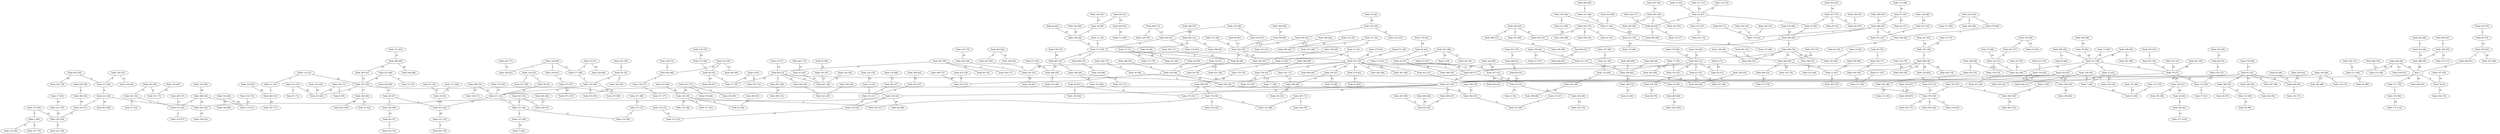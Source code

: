 graph arbol_dijkstra_G_1 {
    "1" [label="Raiz 1"];
    "70" [label="Nodo 70 (4)"];
    "343" [label="Nodo 343 (10)"];
    "439" [label="Nodo 439 (17)"];
    "186" [label="Nodo 186 (19)"];
    "76" [label="Nodo 76 (21)"];
    "251" [label="Nodo 251 (22)"];
    "99" [label="Nodo 99 (23)"];
    "316" [label="Nodo 316 (24)"];
    "423" [label="Nodo 423 (27)"];
    "467" [label="Nodo 467 (28)"];
    "262" [label="Nodo 262 (28)"];
    "307" [label="Nodo 307 (29)"];
    "115" [label="Nodo 115 (30)"];
    "442" [label="Nodo 442 (31)"];
    "42" [label="Nodo 42 (31)"];
    "18" [label="Nodo 18 (32)"];
    "411" [label="Nodo 411 (32)"];
    "63" [label="Nodo 63 (33)"];
    "469" [label="Nodo 469 (33)"];
    "213" [label="Nodo 213 (33)"];
    "12" [label="Nodo 12 (34)"];
    "204" [label="Nodo 204 (34)"];
    "222" [label="Nodo 222 (36)"];
    "489" [label="Nodo 489 (36)"];
    "306" [label="Nodo 306 (36)"];
    "163" [label="Nodo 163 (37)"];
    "303" [label="Nodo 303 (38)"];
    "313" [label="Nodo 313 (39)"];
    "57" [label="Nodo 57 (39)"];
    "464" [label="Nodo 464 (40)"];
    "81" [label="Nodo 81 (41)"];
    "285" [label="Nodo 285 (41)"];
    "194" [label="Nodo 194 (41)"];
    "487" [label="Nodo 487 (41)"];
    "420" [label="Nodo 420 (41)"];
    "145" [label="Nodo 145 (42)"];
    "219" [label="Nodo 219 (42)"];
    "206" [label="Nodo 206 (42)"];
    "176" [label="Nodo 176 (42)"];
    "89" [label="Nodo 89 (43)"];
    "429" [label="Nodo 429 (43)"];
    "32" [label="Nodo 32 (43)"];
    "49" [label="Nodo 49 (43)"];
    "175" [label="Nodo 175 (44)"];
    "461" [label="Nodo 461 (44)"];
    "351" [label="Nodo 351 (44)"];
    "160" [label="Nodo 160 (44)"];
    "486" [label="Nodo 486 (44)"];
    "196" [label="Nodo 196 (44)"];
    "445" [label="Nodo 445 (44)"];
    "103" [label="Nodo 103 (44)"];
    "372" [label="Nodo 372 (44)"];
    "54" [label="Nodo 54 (44)"];
    "221" [label="Nodo 221 (44)"];
    "415" [label="Nodo 415 (44)"];
    "430" [label="Nodo 430 (44)"];
    "378" [label="Nodo 378 (45)"];
    "375" [label="Nodo 375 (45)"];
    "369" [label="Nodo 369 (45)"];
    "319" [label="Nodo 319 (46)"];
    "238" [label="Nodo 238 (46)"];
    "366" [label="Nodo 366 (46)"];
    "119" [label="Nodo 119 (46)"];
    "406" [label="Nodo 406 (46)"];
    "55" [label="Nodo 55 (46)"];
    "36" [label="Nodo 36 (46)"];
    "454" [label="Nodo 454 (46)"];
    "250" [label="Nodo 250 (47)"];
    "56" [label="Nodo 56 (47)"];
    "48" [label="Nodo 48 (47)"];
    "214" [label="Nodo 214 (47)"];
    "436" [label="Nodo 436 (47)"];
    "364" [label="Nodo 364 (47)"];
    "34" [label="Nodo 34 (48)"];
    "453" [label="Nodo 453 (48)"];
    "488" [label="Nodo 488 (48)"];
    "258" [label="Nodo 258 (48)"];
    "7" [label="Nodo 7 (48)"];
    "337" [label="Nodo 337 (48)"];
    "125" [label="Nodo 125 (48)"];
    "189" [label="Nodo 189 (48)"];
    "188" [label="Nodo 188 (49)"];
    "282" [label="Nodo 282 (49)"];
    "96" [label="Nodo 96 (49)"];
    "342" [label="Nodo 342 (49)"];
    "422" [label="Nodo 422 (49)"];
    "177" [label="Nodo 177 (49)"];
    "288" [label="Nodo 288 (49)"];
    "90" [label="Nodo 90 (49)"];
    "397" [label="Nodo 397 (49)"];
    "389" [label="Nodo 389 (50)"];
    "432" [label="Nodo 432 (50)"];
    "386" [label="Nodo 386 (50)"];
    "304" [label="Nodo 304 (50)"];
    "418" [label="Nodo 418 (50)"];
    "248" [label="Nodo 248 (50)"];
    "470" [label="Nodo 470 (50)"];
    "405" [label="Nodo 405 (50)"];
    "476" [label="Nodo 476 (50)"];
    "245" [label="Nodo 245 (50)"];
    "67" [label="Nodo 67 (50)"];
    "193" [label="Nodo 193 (51)"];
    "181" [label="Nodo 181 (51)"];
    "495" [label="Nodo 495 (51)"];
    "14" [label="Nodo 14 (51)"];
    "334" [label="Nodo 334 (51)"];
    "27" [label="Nodo 27 (51)"];
    "494" [label="Nodo 494 (51)"];
    "171" [label="Nodo 171 (51)"];
    "446" [label="Nodo 446 (51)"];
    "278" [label="Nodo 278 (51)"];
    "315" [label="Nodo 315 (51)"];
    "133" [label="Nodo 133 (51)"];
    "355" [label="Nodo 355 (51)"];
    "58" [label="Nodo 58 (51)"];
    "33" [label="Nodo 33 (52)"];
    "174" [label="Nodo 174 (52)"];
    "237" [label="Nodo 237 (52)"];
    "359" [label="Nodo 359 (52)"];
    "361" [label="Nodo 361 (52)"];
    "365" [label="Nodo 365 (52)"];
    "118" [label="Nodo 118 (52)"];
    "328" [label="Nodo 328 (53)"];
    "451" [label="Nodo 451 (53)"];
    "187" [label="Nodo 187 (53)"];
    "88" [label="Nodo 88 (53)"];
    "450" [label="Nodo 450 (53)"];
    "247" [label="Nodo 247 (53)"];
    "327" [label="Nodo 327 (53)"];
    "190" [label="Nodo 190 (54)"];
    "354" [label="Nodo 354 (54)"];
    "10" [label="Nodo 10 (54)"];
    "51" [label="Nodo 51 (54)"];
    "326" [label="Nodo 326 (54)"];
    "390" [label="Nodo 390 (54)"];
    "166" [label="Nodo 166 (54)"];
    "459" [label="Nodo 459 (54)"];
    "350" [label="Nodo 350 (55)"];
    "320" [label="Nodo 320 (55)"];
    "491" [label="Nodo 491 (55)"];
    "69" [label="Nodo 69 (55)"];
    "95" [label="Nodo 95 (55)"];
    "228" [label="Nodo 228 (55)"];
    "460" [label="Nodo 460 (55)"];
    "396" [label="Nodo 396 (55)"];
    "38" [label="Nodo 38 (55)"];
    "345" [label="Nodo 345 (55)"];
    "30" [label="Nodo 30 (55)"];
    "384" [label="Nodo 384 (55)"];
    "19" [label="Nodo 19 (55)"];
    "468" [label="Nodo 468 (55)"];
    "438" [label="Nodo 438 (56)"];
    "305" [label="Nodo 305 (56)"];
    "394" [label="Nodo 394 (56)"];
    "370" [label="Nodo 370 (56)"];
    "339" [label="Nodo 339 (56)"];
    "83" [label="Nodo 83 (56)"];
    "46" [label="Nodo 46 (56)"];
    "110" [label="Nodo 110 (56)"];
    "77" [label="Nodo 77 (56)"];
    "236" [label="Nodo 236 (56)"];
    "232" [label="Nodo 232 (56)"];
    "123" [label="Nodo 123 (57)"];
    "273" [label="Nodo 273 (57)"];
    "311" [label="Nodo 311 (57)"];
    "263" [label="Nodo 263 (57)"];
    "205" [label="Nodo 205 (57)"];
    "217" [label="Nodo 217 (57)"];
    "362" [label="Nodo 362 (57)"];
    "443" [label="Nodo 443 (57)"];
    "74" [label="Nodo 74 (57)"];
    "195" [label="Nodo 195 (57)"];
    "358" [label="Nodo 358 (58)"];
    "428" [label="Nodo 428 (58)"];
    "254" [label="Nodo 254 (58)"];
    "230" [label="Nodo 230 (58)"];
    "493" [label="Nodo 493 (58)"];
    "400" [label="Nodo 400 (58)"];
    "421" [label="Nodo 421 (58)"];
    "368" [label="Nodo 368 (58)"];
    "441" [label="Nodo 441 (59)"];
    "435" [label="Nodo 435 (59)"];
    "348" [label="Nodo 348 (59)"];
    "29" [label="Nodo 29 (59)"];
    "299" [label="Nodo 299 (59)"];
    "425" [label="Nodo 425 (59)"];
    "360" [label="Nodo 360 (59)"];
    "385" [label="Nodo 385 (59)"];
    "140" [label="Nodo 140 (59)"];
    "431" [label="Nodo 431 (59)"];
    "20" [label="Nodo 20 (59)"];
    "466" [label="Nodo 466 (59)"];
    "490" [label="Nodo 490 (59)"];
    "71" [label="Nodo 71 (59)"];
    "203" [label="Nodo 203 (59)"];
    "395" [label="Nodo 395 (60)"];
    "433" [label="Nodo 433 (60)"];
    "498" [label="Nodo 498 (60)"];
    "393" [label="Nodo 393 (60)"];
    "484" [label="Nodo 484 (60)"];
    "60" [label="Nodo 60 (60)"];
    "132" [label="Nodo 132 (60)"];
    "497" [label="Nodo 497 (60)"];
    "336" [label="Nodo 336 (60)"];
    "407" [label="Nodo 407 (60)"];
    "330" [label="Nodo 330 (60)"];
    "480" [label="Nodo 480 (61)"];
    "22" [label="Nodo 22 (61)"];
    "208" [label="Nodo 208 (61)"];
    "149" [label="Nodo 149 (61)"];
    "267" [label="Nodo 267 (61)"];
    "352" [label="Nodo 352 (61)"];
    "114" [label="Nodo 114 (61)"];
    "377" [label="Nodo 377 (61)"];
    "37" [label="Nodo 37 (61)"];
    "40" [label="Nodo 40 (61)"];
    "82" [label="Nodo 82 (62)"];
    "11" [label="Nodo 11 (62)"];
    "53" [label="Nodo 53 (62)"];
    "64" [label="Nodo 64 (62)"];
    "41" [label="Nodo 41 (62)"];
    "100" [label="Nodo 100 (62)"];
    "274" [label="Nodo 274 (62)"];
    "134" [label="Nodo 134 (62)"];
    "257" [label="Nodo 257 (62)"];
    "427" [label="Nodo 427 (62)"];
    "229" [label="Nodo 229 (62)"];
    "168" [label="Nodo 168 (62)"];
    "447" [label="Nodo 447 (62)"];
    "279" [label="Nodo 279 (62)"];
    "25" [label="Nodo 25 (62)"];
    "180" [label="Nodo 180 (62)"];
    "483" [label="Nodo 483 (62)"];
    "243" [label="Nodo 243 (63)"];
    "138" [label="Nodo 138 (63)"];
    "458" [label="Nodo 458 (63)"];
    "272" [label="Nodo 272 (63)"];
    "116" [label="Nodo 116 (63)"];
    "165" [label="Nodo 165 (63)"];
    "296" [label="Nodo 296 (63)"];
    "47" [label="Nodo 47 (63)"];
    "479" [label="Nodo 479 (63)"];
    "218" [label="Nodo 218 (63)"];
    "367" [label="Nodo 367 (63)"];
    "9" [label="Nodo 9 (63)"];
    "231" [label="Nodo 231 (63)"];
    "266" [label="Nodo 266 (64)"];
    "297" [label="Nodo 297 (64)"];
    "184" [label="Nodo 184 (64)"];
    "52" [label="Nodo 52 (64)"];
    "276" [label="Nodo 276 (64)"];
    "127" [label="Nodo 127 (64)"];
    "239" [label="Nodo 239 (64)"];
    "462" [label="Nodo 462 (64)"];
    "381" [label="Nodo 381 (64)"];
    "270" [label="Nodo 270 (64)"];
    "128" [label="Nodo 128 (64)"];
    "233" [label="Nodo 233 (64)"];
    "398" [label="Nodo 398 (65)"];
    "242" [label="Nodo 242 (65)"];
    "261" [label="Nodo 261 (65)"];
    "346" [label="Nodo 346 (65)"];
    "448" [label="Nodo 448 (65)"];
    "224" [label="Nodo 224 (65)"];
    "357" [label="Nodo 357 (65)"];
    "404" [label="Nodo 404 (65)"];
    "301" [label="Nodo 301 (66)"];
    "91" [label="Nodo 91 (66)"];
    "241" [label="Nodo 241 (66)"];
    "15" [label="Nodo 15 (66)"];
    "101" [label="Nodo 101 (66)"];
    "414" [label="Nodo 414 (66)"];
    "144" [label="Nodo 144 (66)"];
    "156" [label="Nodo 156 (66)"];
    "482" [label="Nodo 482 (66)"];
    "240" [label="Nodo 240 (66)"];
    "463" [label="Nodo 463 (66)"];
    "416" [label="Nodo 416 (66)"];
    "211" [label="Nodo 211 (66)"];
    "283" [label="Nodo 283 (66)"];
    "158" [label="Nodo 158 (67)"];
    "456" [label="Nodo 456 (67)"];
    "141" [label="Nodo 141 (67)"];
    "473" [label="Nodo 473 (67)"];
    "477" [label="Nodo 477 (67)"];
    "39" [label="Nodo 39 (67)"];
    "113" [label="Nodo 113 (67)"];
    "500" [label="Nodo 500 (67)"];
    "191" [label="Nodo 191 (67)"];
    "108" [label="Nodo 108 (68)"];
    "333" [label="Nodo 333 (68)"];
    "293" [label="Nodo 293 (68)"];
    "50" [label="Nodo 50 (68)"];
    "66" [label="Nodo 66 (68)"];
    "474" [label="Nodo 474 (68)"];
    "225" [label="Nodo 225 (68)"];
    "376" [label="Nodo 376 (68)"];
    "220" [label="Nodo 220 (68)"];
    "269" [label="Nodo 269 (68)"];
    "291" [label="Nodo 291 (68)"];
    "287" [label="Nodo 287 (68)"];
    "2" [label="Nodo 2 (68)"];
    "122" [label="Nodo 122 (68)"];
    "349" [label="Nodo 349 (68)"];
    "124" [label="Nodo 124 (68)"];
    "485" [label="Nodo 485 (69)"];
    "318" [label="Nodo 318 (69)"];
    "449" [label="Nodo 449 (69)"];
    "417" [label="Nodo 417 (69)"];
    "265" [label="Nodo 265 (69)"];
    "148" [label="Nodo 148 (69)"];
    "471" [label="Nodo 471 (69)"];
    "152" [label="Nodo 152 (69)"];
    "13" [label="Nodo 13 (69)"];
    "286" [label="Nodo 286 (69)"];
    "437" [label="Nodo 437 (70)"];
    "94" [label="Nodo 94 (70)"];
    "412" [label="Nodo 412 (70)"];
    "452" [label="Nodo 452 (70)"];
    "252" [label="Nodo 252 (70)"];
    "112" [label="Nodo 112 (70)"];
    "383" [label="Nodo 383 (70)"];
    "492" [label="Nodo 492 (70)"];
    "5" [label="Nodo 5 (70)"];
    "215" [label="Nodo 215 (70)"];
    "434" [label="Nodo 434 (70)"];
    "59" [label="Nodo 59 (70)"];
    "312" [label="Nodo 312 (70)"];
    "35" [label="Nodo 35 (70)"];
    "314" [label="Nodo 314 (71)"];
    "6" [label="Nodo 6 (71)"];
    "162" [label="Nodo 162 (71)"];
    "106" [label="Nodo 106 (71)"];
    "164" [label="Nodo 164 (71)"];
    "387" [label="Nodo 387 (71)"];
    "178" [label="Nodo 178 (71)"];
    "292" [label="Nodo 292 (71)"];
    "331" [label="Nodo 331 (71)"];
    "391" [label="Nodo 391 (72)"];
    "80" [label="Nodo 80 (72)"];
    "72" [label="Nodo 72 (72)"];
    "481" [label="Nodo 481 (72)"];
    "321" [label="Nodo 321 (72)"];
    "444" [label="Nodo 444 (72)"];
    "341" [label="Nodo 341 (72)"];
    "388" [label="Nodo 388 (72)"];
    "31" [label="Nodo 31 (72)"];
    "249" [label="Nodo 249 (72)"];
    "169" [label="Nodo 169 (72)"];
    "310" [label="Nodo 310 (72)"];
    "295" [label="Nodo 295 (72)"];
    "84" [label="Nodo 84 (73)"];
    "496" [label="Nodo 496 (73)"];
    "455" [label="Nodo 455 (73)"];
    "289" [label="Nodo 289 (73)"];
    "135" [label="Nodo 135 (73)"];
    "325" [label="Nodo 325 (73)"];
    "410" [label="Nodo 410 (74)"];
    "85" [label="Nodo 85 (74)"];
    "379" [label="Nodo 379 (74)"];
    "212" [label="Nodo 212 (74)"];
    "223" [label="Nodo 223 (74)"];
    "182" [label="Nodo 182 (74)"];
    "290" [label="Nodo 290 (74)"];
    "202" [label="Nodo 202 (74)"];
    "21" [label="Nodo 21 (74)"];
    "4" [label="Nodo 4 (74)"];
    "192" [label="Nodo 192 (74)"];
    "139" [label="Nodo 139 (74)"];
    "120" [label="Nodo 120 (74)"];
    "161" [label="Nodo 161 (74)"];
    "44" [label="Nodo 44 (75)"];
    "268" [label="Nodo 268 (75)"];
    "97" [label="Nodo 97 (75)"];
    "167" [label="Nodo 167 (75)"];
    "129" [label="Nodo 129 (75)"];
    "419" [label="Nodo 419 (76)"];
    "329" [label="Nodo 329 (76)"];
    "62" [label="Nodo 62 (76)"];
    "401" [label="Nodo 401 (76)"];
    "154" [label="Nodo 154 (76)"];
    "104" [label="Nodo 104 (76)"];
    "107" [label="Nodo 107 (76)"];
    "256" [label="Nodo 256 (77)"];
    "317" [label="Nodo 317 (77)"];
    "424" [label="Nodo 424 (77)"];
    "281" [label="Nodo 281 (77)"];
    "153" [label="Nodo 153 (77)"];
    "457" [label="Nodo 457 (77)"];
    "259" [label="Nodo 259 (77)"];
    "275" [label="Nodo 275 (77)"];
    "87" [label="Nodo 87 (78)"];
    "244" [label="Nodo 244 (78)"];
    "8" [label="Nodo 8 (78)"];
    "98" [label="Nodo 98 (78)"];
    "126" [label="Nodo 126 (78)"];
    "93" [label="Nodo 93 (78)"];
    "150" [label="Nodo 150 (78)"];
    "465" [label="Nodo 465 (78)"];
    "374" [label="Nodo 374 (78)"];
    "68" [label="Nodo 68 (79)"];
    "151" [label="Nodo 151 (79)"];
    "338" [label="Nodo 338 (79)"];
    "324" [label="Nodo 324 (79)"];
    "117" [label="Nodo 117 (79)"];
    "235" [label="Nodo 235 (79)"];
    "142" [label="Nodo 142 (80)"];
    "197" [label="Nodo 197 (80)"];
    "201" [label="Nodo 201 (80)"];
    "155" [label="Nodo 155 (80)"];
    "185" [label="Nodo 185 (80)"];
    "323" [label="Nodo 323 (80)"];
    "392" [label="Nodo 392 (80)"];
    "344" [label="Nodo 344 (81)"];
    "260" [label="Nodo 260 (81)"];
    "102" [label="Nodo 102 (81)"];
    "332" [label="Nodo 332 (81)"];
    "61" [label="Nodo 61 (81)"];
    "86" [label="Nodo 86 (81)"];
    "143" [label="Nodo 143 (82)"];
    "78" [label="Nodo 78 (82)"];
    "16" [label="Nodo 16 (82)"];
    "198" [label="Nodo 198 (82)"];
    "3" [label="Nodo 3 (82)"];
    "371" [label="Nodo 371 (82)"];
    "300" [label="Nodo 300 (82)"];
    "73" [label="Nodo 73 (82)"];
    "200" [label="Nodo 200 (82)"];
    "23" [label="Nodo 23 (82)"];
    "105" [label="Nodo 105 (82)"];
    "43" [label="Nodo 43 (83)"];
    "121" [label="Nodo 121 (83)"];
    "147" [label="Nodo 147 (83)"];
    "28" [label="Nodo 28 (83)"];
    "440" [label="Nodo 440 (83)"];
    "294" [label="Nodo 294 (83)"];
    "309" [label="Nodo 309 (83)"];
    "335" [label="Nodo 335 (84)"];
    "399" [label="Nodo 399 (84)"];
    "157" [label="Nodo 157 (84)"];
    "75" [label="Nodo 75 (84)"];
    "24" [label="Nodo 24 (84)"];
    "499" [label="Nodo 499 (85)"];
    "255" [label="Nodo 255 (85)"];
    "183" [label="Nodo 183 (85)"];
    "363" [label="Nodo 363 (85)"];
    "130" [label="Nodo 130 (86)"];
    "136" [label="Nodo 136 (86)"];
    "478" [label="Nodo 478 (86)"];
    "356" [label="Nodo 356 (86)"];
    "373" [label="Nodo 373 (86)"];
    "403" [label="Nodo 403 (86)"];
    "234" [label="Nodo 234 (86)"];
    "408" [label="Nodo 408 (86)"];
    "111" [label="Nodo 111 (86)"];
    "353" [label="Nodo 353 (86)"];
    "380" [label="Nodo 380 (86)"];
    "409" [label="Nodo 409 (87)"];
    "413" [label="Nodo 413 (87)"];
    "271" [label="Nodo 271 (88)"];
    "92" [label="Nodo 92 (88)"];
    "246" [label="Nodo 246 (88)"];
    "173" [label="Nodo 173 (88)"];
    "382" [label="Nodo 382 (88)"];
    "347" [label="Nodo 347 (88)"];
    "199" [label="Nodo 199 (88)"];
    "253" [label="Nodo 253 (89)"];
    "302" [label="Nodo 302 (90)"];
    "131" [label="Nodo 131 (90)"];
    "26" [label="Nodo 26 (90)"];
    "159" [label="Nodo 159 (90)"];
    "226" [label="Nodo 226 (90)"];
    "79" [label="Nodo 79 (90)"];
    "264" [label="Nodo 264 (91)"];
    "207" [label="Nodo 207 (92)"];
    "179" [label="Nodo 179 (92)"];
    "109" [label="Nodo 109 (92)"];
    "17" [label="Nodo 17 (93)"];
    "216" [label="Nodo 216 (93)"];
    "172" [label="Nodo 172 (94)"];
    "402" [label="Nodo 402 (95)"];
    "146" [label="Nodo 146 (96)"];
    "45" [label="Nodo 45 (96)"];
    "472" [label="Nodo 472 (97)"];
    "308" [label="Nodo 308 (97)"];
    "284" [label="Nodo 284 (98)"];
    "298" [label="Nodo 298 (98)"];
    "209" [label="Nodo 209 (98)"];
    "280" [label="Nodo 280 (98)"];
    "137" [label="Nodo 137 (98)"];
    "227" [label="Nodo 227 (99)"];
    "65" [label="Nodo 65 (99)"];
    "322" [label="Nodo 322 (99)"];
    "210" [label="Nodo 210 (101)"];
    "277" [label="Nodo 277 (102)"];
    "340" [label="Nodo 340 (104)"];
    "426" [label="Nodo 426 (106)"];
    "475" [label="Nodo 475 (107)"];
    "170" [label="Nodo 170 (116)"];
    270 -- 2 [label="4"];
    3 -- 385 [label="23"];
    42 -- 4 [label="43"];
    453 -- 5 [label="22"];
    6 -- 58 [label="20"];
    32 -- 7 [label="5"];
    164 -- 8 [label="7"];
    9 -- 57 [label="24"];
    10 -- 56 [label="7"];
    11 -- 484 [label="2"];
    12 -- 115 [label="4"];
    13 -- 313 [label="30"];
    14 -- 177 [label="2"];
    15 -- 431 [label="7"];
    16 -- 476 [label="32"];
    17 -- 212 [label="19"];
    18 -- 439 [label="15"];
    19 -- 238 [label="9"];
    20 -- 238 [label="13"];
    225 -- 21 [label="6"];
    406 -- 22 [label="15"];
    156 -- 23 [label="16"];
    249 -- 24 [label="12"];
    25 -- 393 [label="2"];
    152 -- 26 [label="21"];
    27 -- 96 [label="2"];
    194 -- 28 [label="42"];
    29 -- 415 [label="15"];
    30 -- 103 [label="11"];
    31 -- 15 [label="6"];
    313 -- 32 [label="4"];
    33 -- 315 [label="1"];
    34 -- 343 [label="38"];
    35 -- 342 [label="21"];
    36 -- 160 [label="2"];
    110 -- 37 [label="5"];
    38 -- 411 [label="23"];
    386 -- 39 [label="17"];
    40 -- 278 [label="10"];
    41 -- 461 [label="18"];
    423 -- 42 [label="4"];
    274 -- 43 [label="21"];
    67 -- 44 [label="25"];
    45 -- 448 [label="31"];
    56 -- 46 [label="9"];
    361 -- 47 [label="11"];
    48 -- 415 [label="3"];
    49 -- 57 [label="4"];
    50 -- 20 [label="9"];
    118 -- 51 [label="2"];
    140 -- 52 [label="5"];
    366 -- 53 [label="16"];
    439 -- 54 [label="27"];
    55 -- 206 [label="4"];
    56 -- 55 [label="1"];
    99 -- 57 [label="16"];
    442 -- 58 [label="20"];
    96 -- 59 [label="21"];
    188 -- 60 [label="11"];
    492 -- 61 [label="11"];
    180 -- 62 [label="14"];
    442 -- 63 [label="2"];
    64 -- 160 [label="18"];
    65 -- 191 [label="32"];
    316 -- 66 [label="44"];
    67 -- 288 [label="1"];
    68 -- 135 [label="6"];
    69 -- 42 [label="24"];
    1 -- 70 [label="4"];
    378 -- 71 [label="14"];
    72 -- 303 [label="34"];
    337 -- 73 [label="34"];
    74 -- 99 [label="34"];
    75 -- 334 [label="33"];
    76 -- 343 [label="11"];
    77 -- 355 [label="5"];
    78 -- 313 [label="43"];
    250 -- 79 [label="43"];
    80 -- 174 [label="20"];
    81 -- 343 [label="31"];
    82 -- 114 [label="1"];
    364 -- 83 [label="9"];
    258 -- 84 [label="25"];
    85 -- 229 [label="12"];
    86 -- 262 [label="53"];
    87 -- 29 [label="19"];
    88 -- 36 [label="7"];
    206 -- 89 [label="1"];
    90 -- 262 [label="21"];
    7 -- 91 [label="18"];
    127 -- 92 [label="24"];
    93 -- 259 [label="1"];
    407 -- 94 [label="10"];
    327 -- 95 [label="2"];
    262 -- 96 [label="21"];
    252 -- 97 [label="5"];
    435 -- 98 [label="19"];
    99 -- 186 [label="4"];
    336 -- 100 [label="2"];
    101 -- 11 [label="4"];
    368 -- 102 [label="23"];
    103 -- 411 [label="12"];
    104 -- 384 [label="21"];
    105 -- 219 [label="40"];
    468 -- 106 [label="16"];
    2 -- 107 [label="8"];
    108 -- 342 [label="19"];
    109 -- 363 [label="7"];
    76 -- 110 [label="35"];
    458 -- 111 [label="23"];
    112 -- 91 [label="4"];
    113 -- 241 [label="1"];
    114 -- 439 [label="44"];
    115 -- 251 [label="8"];
    116 -- 360 [label="4"];
    27 -- 117 [label="28"];
    118 -- 307 [label="23"];
    119 -- 420 [label="5"];
    120 -- 237 [label="22"];
    121 -- 498 [label="23"];
    297 -- 122 [label="4"];
    56 -- 123 [label="10"];
    124 -- 362 [label="11"];
    464 -- 125 [label="8"];
    126 -- 33 [label="26"];
    464 -- 127 [label="24"];
    489 -- 128 [label="28"];
    144 -- 129 [label="9"];
    130 -- 442 [label="55"];
    392 -- 131 [label="10"];
    132 -- 430 [label="16"];
    486 -- 133 [label="7"];
    134 -- 38 [label="7"];
    135 -- 110 [label="17"];
    412 -- 136 [label="16"];
    412 -- 137 [label="28"];
    470 -- 138 [label="13"];
    334 -- 139 [label="23"];
    140 -- 195 [label="2"];
    378 -- 141 [label="22"];
    142 -- 257 [label="18"];
    143 -- 442 [label="51"];
    144 -- 343 [label="56"];
    316 -- 145 [label="18"];
    388 -- 146 [label="24"];
    147 -- 70 [label="79"];
    148 -- 313 [label="30"];
    336 -- 149 [label="1"];
    150 -- 175 [label="34"];
    1 -- 151 [label="79"];
    386 -- 152 [label="19"];
    46 -- 153 [label="21"];
    154 -- 438 [label="20"];
    151 -- 155 [label="1"];
    156 -- 443 [label="9"];
    157 -- 262 [label="56"];
    116 -- 158 [label="4"];
    159 -- 331 [label="19"];
    160 -- 115 [label="14"];
    406 -- 161 [label="28"];
    162 -- 368 [label="13"];
    222 -- 163 [label="1"];
    164 -- 219 [label="29"];
    165 -- 427 [label="1"];
    81 -- 166 [label="13"];
    460 -- 167 [label="20"];
    213 -- 168 [label="29"];
    169 -- 463 [label="6"];
    155 -- 170 [label="36"];
    171 -- 319 [label="5"];
    172 -- 29 [label="35"];
    173 -- 67 [label="38"];
    288 -- 174 [label="3"];
    175 -- 49 [label="1"];
    176 -- 411 [label="10"];
    177 -- 103 [label="5"];
    463 -- 178 [label="5"];
    179 -- 82 [label="30"];
    288 -- 180 [label="13"];
    251 -- 181 [label="29"];
    70 -- 182 [label="70"];
    457 -- 183 [label="8"];
    40 -- 184 [label="3"];
    194 -- 185 [label="39"];
    439 -- 186 [label="2"];
    187 -- 42 [label="22"];
    188 -- 313 [label="10"];
    487 -- 189 [label="7"];
    204 -- 190 [label="20"];
    191 -- 461 [label="23"];
    192 -- 133 [label="23"];
    193 -- 76 [label="30"];
    76 -- 194 [label="20"];
    370 -- 195 [label="1"];
    196 -- 213 [label="11"];
    197 -- 91 [label="14"];
    360 -- 198 [label="23"];
    318 -- 199 [label="19"];
    200 -- 263 [label="25"];
    148 -- 201 [label="11"];
    489 -- 202 [label="38"];
    203 -- 30 [label="4"];
    316 -- 204 [label="10"];
    205 -- 375 [label="12"];
    206 -- 306 [label="6"];
    207 -- 493 [label="34"];
    208 -- 69 [label="6"];
    209 -- 22 [label="37"];
    476 -- 210 [label="51"];
    454 -- 211 [label="20"];
    212 -- 245 [label="24"];
    213 -- 439 [label="16"];
    375 -- 214 [label="2"];
    494 -- 215 [label="19"];
    216 -- 460 [label="38"];
    196 -- 217 [label="13"];
    420 -- 218 [label="22"];
    307 -- 219 [label="13"];
    220 -- 416 [label="2"];
    429 -- 221 [label="1"];
    222 -- 204 [label="2"];
    223 -- 400 [label="16"];
    224 -- 276 [label="1"];
    225 -- 307 [label="39"];
    14 -- 226 [label="39"];
    27 -- 227 [label="48"];
    365 -- 228 [label="3"];
    229 -- 480 [label="1"];
    230 -- 461 [label="14"];
    231 -- 132 [label="3"];
    351 -- 232 [label="12"];
    396 -- 233 [label="9"];
    469 -- 234 [label="53"];
    330 -- 235 [label="19"];
    236 -- 7 [label="8"];
    145 -- 237 [label="10"];
    238 -- 186 [label="27"];
    359 -- 239 [label="12"];
    240 -- 48 [label="19"];
    384 -- 241 [label="11"];
    493 -- 242 [label="7"];
    243 -- 327 [label="10"];
    387 -- 244 [label="7"];
    163 -- 245 [label="13"];
    498 -- 246 [label="28"];
    238 -- 247 [label="7"];
    248 -- 238 [label="4"];
    168 -- 249 [label="10"];
    251 -- 250 [label="25"];
    251 -- 439 [label="5"];
    252 -- 219 [label="28"];
    253 -- 140 [label="30"];
    370 -- 254 [label="2"];
    103 -- 255 [label="41"];
    407 -- 256 [label="17"];
    257 -- 451 [label="9"];
    48 -- 258 [label="1"];
    259 -- 454 [label="31"];
    260 -- 52 [label="17"];
    261 -- 361 [label="13"];
    262 -- 251 [label="6"];
    263 -- 315 [label="6"];
    28 -- 264 [label="8"];
    77 -- 265 [label="13"];
    266 -- 168 [label="2"];
    453 -- 267 [label="13"];
    268 -- 34 [label="27"];
    54 -- 269 [label="24"];
    270 -- 245 [label="14"];
    271 -- 273 [label="31"];
    272 -- 466 [label="4"];
    273 -- 232 [label="1"];
    251 -- 274 [label="40"];
    346 -- 275 [label="12"];
    276 -- 180 [label="2"];
    264 -- 277 [label="11"];
    343 -- 278 [label="41"];
    279 -- 251 [label="40"];
    280 -- 78 [label="16"];
    281 -- 100 [label="15"];
    251 -- 282 [label="27"];
    224 -- 283 [label="1"];
    122 -- 284 [label="30"];
    285 -- 307 [label="12"];
    286 -- 101 [label="3"];
    287 -- 83 [label="12"];
    288 -- 206 [label="7"];
    289 -- 247 [label="20"];
    492 -- 290 [label="4"];
    132 -- 291 [label="8"];
    292 -- 96 [label="22"];
    293 -- 11 [label="6"];
    294 -- 448 [label="18"];
    295 -- 127 [label="8"];
    296 -- 450 [label="10"];
    297 -- 11 [label="2"];
    298 -- 378 [label="53"];
    299 -- 288 [label="10"];
    300 -- 90 [label="33"];
    63 -- 301 [label="33"];
    302 -- 68 [label="11"];
    303 -- 489 [label="2"];
    306 -- 304 [label="14"];
    305 -- 422 [label="7"];
    306 -- 213 [label="3"];
    307 -- 316 [label="5"];
    308 -- 446 [label="46"];
    462 -- 309 [label="19"];
    310 -- 470 [label="22"];
    311 -- 56 [label="10"];
    312 -- 56 [label="23"];
    313 -- 76 [label="18"];
    448 -- 314 [label="6"];
    315 -- 145 [label="9"];
    343 -- 316 [label="14"];
    178 -- 317 [label="6"];
    318 -- 133 [label="18"];
    369 -- 319 [label="1"];
    320 -- 430 [label="11"];
    415 -- 321 [label="28"];
    322 -- 187 [label="46"];
    2 -- 323 [label="12"];
    405 -- 324 [label="29"];
    189 -- 325 [label="25"];
    429 -- 326 [label="11"];
    327 -- 55 [label="7"];
    328 -- 174 [label="1"];
    496 -- 329 [label="3"];
    42 -- 330 [label="29"];
    261 -- 331 [label="6"];
    181 -- 332 [label="30"];
    370 -- 333 [label="12"];
    334 -- 342 [label="2"];
    335 -- 486 [label="40"];
    336 -- 177 [label="11"];
    351 -- 337 [label="4"];
    338 -- 487 [label="38"];
    339 -- 304 [label="6"];
    269 -- 340 [label="36"];
    123 -- 341 [label="15"];
    313 -- 342 [label="10"];
    1 -- 343 [label="10"];
    344 -- 36 [label="35"];
    345 -- 470 [label="5"];
    346 -- 488 [label="17"];
    229 -- 347 [label="26"];
    30 -- 348 [label="4"];
    349 -- 367 [label="5"];
    464 -- 350 [label="15"];
    411 -- 351 [label="12"];
    436 -- 352 [label="14"];
    140 -- 353 [label="27"];
    354 -- 174 [label="2"];
    442 -- 355 [label="20"];
    356 -- 160 [label="42"];
    357 -- 231 [label="2"];
    32 -- 358 [label="15"];
    359 -- 372 [label="8"];
    429 -- 360 [label="16"];
    361 -- 375 [label="7"];
    362 -- 315 [label="6"];
    327 -- 363 [label="32"];
    343 -- 364 [label="37"];
    365 -- 351 [label="8"];
    307 -- 366 [label="17"];
    262 -- 367 [label="35"];
    250 -- 368 [label="11"];
    369 -- 262 [label="17"];
    390 -- 370 [label="2"];
    224 -- 371 [label="17"];
    372 -- 222 [label="8"];
    189 -- 373 [label="38"];
    374 -- 390 [label="24"];
    486 -- 375 [label="1"];
    376 -- 81 [label="27"];
    140 -- 377 [label="2"];
    251 -- 378 [label="23"];
    379 -- 406 [label="28"];
    291 -- 380 [label="18"];
    251 -- 381 [label="42"];
    144 -- 382 [label="22"];
    22 -- 383 [label="9"];
    186 -- 384 [label="36"];
    345 -- 385 [label="4"];
    81 -- 386 [label="9"];
    387 -- 333 [label="3"];
    296 -- 388 [label="9"];
    18 -- 389 [label="18"];
    390 -- 278 [label="3"];
    9 -- 391 [label="9"];
    434 -- 392 [label="10"];
    306 -- 393 [label="24"];
    394 -- 163 [label="19"];
    493 -- 395 [label="2"];
    306 -- 396 [label="19"];
    81 -- 397 [label="8"];
    446 -- 398 [label="14"];
    399 -- 483 [label="22"];
    400 -- 181 [label="7"];
    321 -- 401 [label="4"];
    166 -- 402 [label="41"];
    222 -- 403 [label="50"];
    89 -- 404 [label="22"];
    405 -- 372 [label="6"];
    306 -- 406 [label="10"];
    407 -- 99 [label="37"];
    408 -- 83 [label="30"];
    158 -- 409 [label="20"];
    84 -- 410 [label="1"];
    343 -- 411 [label="22"];
    395 -- 412 [label="10"];
    413 -- 187 [label="34"];
    296 -- 414 [label="3"];
    411 -- 415 [label="12"];
    416 -- 488 [label="18"];
    134 -- 417 [label="7"];
    103 -- 418 [label="6"];
    419 -- 85 [label="2"];
    420 -- 115 [label="11"];
    245 -- 421 [label="8"];
    445 -- 422 [label="5"];
    251 -- 423 [label="5"];
    424 -- 46 [label="21"];
    425 -- 247 [label="6"];
    366 -- 426 [label="60"];
    427 -- 76 [label="41"];
    428 -- 394 [label="2"];
    313 -- 429 [label="4"];
    63 -- 430 [label="11"];
    19 -- 431 [label="4"];
    432 -- 49 [label="7"];
    466 -- 433 [label="1"];
    108 -- 434 [label="2"];
    63 -- 435 [label="26"];
    119 -- 436 [label="1"];
    437 -- 116 [label="7"];
    489 -- 438 [label="20"];
    439 -- 343 [label="7"];
    1 -- 440 [label="83"];
    441 -- 76 [label="38"];
    442 -- 439 [label="14"];
    443 -- 334 [label="6"];
    236 -- 444 [label="16"];
    99 -- 445 [label="21"];
    446 -- 115 [label="21"];
    447 -- 303 [label="24"];
    81 -- 448 [label="24"];
    449 -- 168 [label="7"];
    450 -- 89 [label="10"];
    288 -- 451 [label="4"];
    452 -- 208 [label="9"];
    453 -- 18 [label="16"];
    489 -- 454 [label="10"];
    470 -- 455 [label="23"];
    49 -- 456 [label="24"];
    457 -- 140 [label="18"];
    88 -- 458 [label="10"];
    470 -- 459 [label="4"];
    51 -- 460 [label="1"];
    99 -- 461 [label="21"];
    462 -- 497 [label="4"];
    432 -- 463 [label="16"];
    464 -- 1 [label="40"];
    385 -- 465 [label="19"];
    487 -- 466 [label="18"];
    99 -- 467 [label="5"];
    468 -- 411 [label="23"];
    115 -- 469 [label="3"];
    54 -- 470 [label="6"];
    471 -- 251 [label="47"];
    472 -- 483 [label="35"];
    149 -- 473 [label="6"];
    474 -- 206 [label="26"];
    473 -- 475 [label="40"];
    476 -- 369 [label="5"];
    477 -- 211 [label="1"];
    457 -- 478 [label="9"];
    187 -- 479 [label="10"];
    480 -- 1 [label="61"];
    481 -- 41 [label="10"];
    482 -- 228 [label="11"];
    171 -- 483 [label="11"];
    46 -- 484 [label="4"];
    432 -- 485 [label="19"];
    486 -- 204 [label="10"];
    115 -- 487 [label="11"];
    488 -- 1 [label="48"];
    489 -- 439 [label="19"];
    490 -- 125 [label="11"];
    491 -- 406 [label="9"];
    492 -- 450 [label="17"];
    493 -- 46 [label="2"];
    406 -- 494 [label="5"];
    467 -- 495 [label="23"];
    496 -- 420 [label="32"];
    497 -- 181 [label="9"];
    498 -- 285 [label="19"];
    251 -- 499 [label="63"];
    500 -- 346 [label="2"];
}